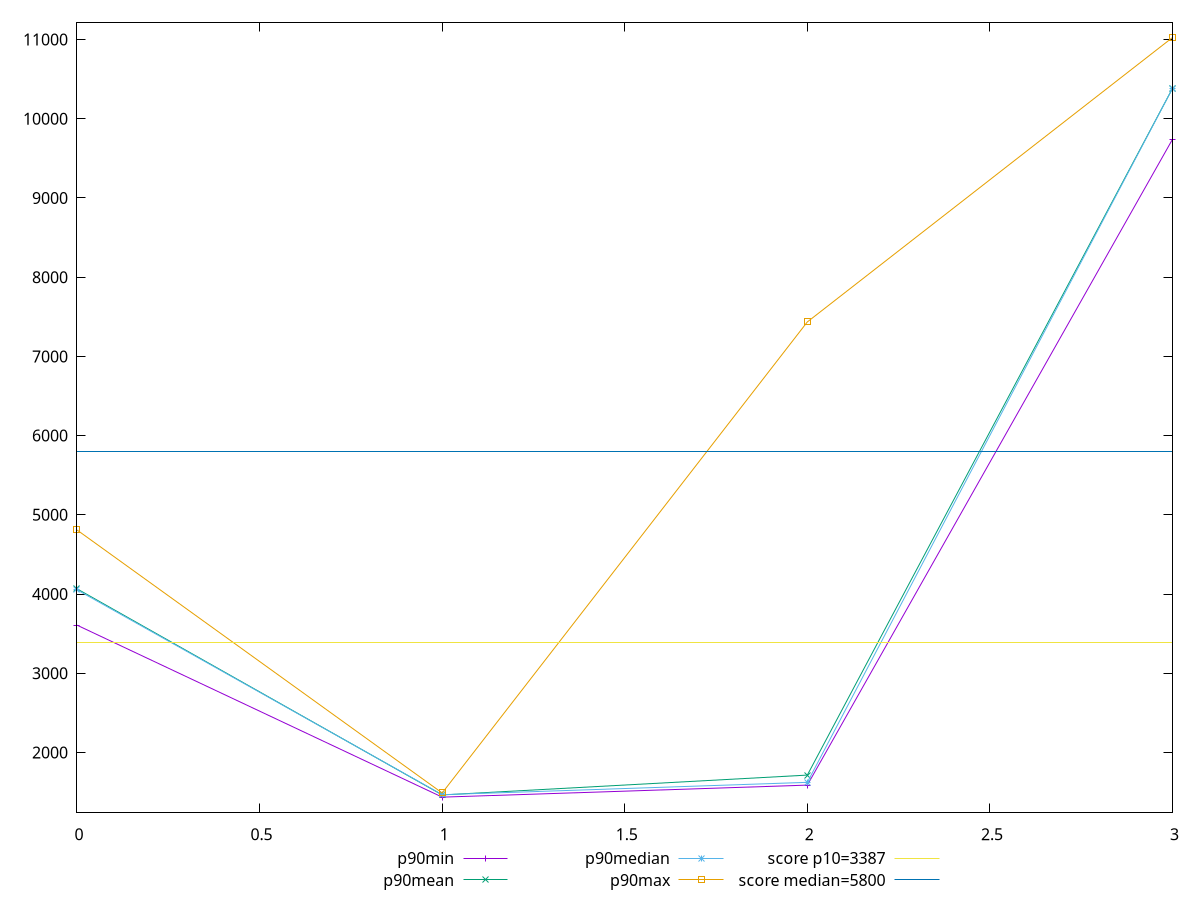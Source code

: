 reset

$p90Min <<EOF
0 3607.937913718059
1 1437.5549999999998
2 1589.4324
3 9739.36698962195
EOF

$p90Mean <<EOF
0 4066.9157846582207
1 1465.6254414893613
2 1715.9684261078658
3 10381.821550466515
EOF

$p90Median <<EOF
0 4054.0697364117104
1 1468.7759999999998
2 1624.5852
3 10381.821550466515
EOF

$p90Max <<EOF
0 4809.103572940263
1 1490.3613
2 7434.815632260516
3 11024.27611131108
EOF

set key outside below
set xrange [0:3]
set yrange [1245.8205777737783:11216.010533537301]
set trange [1245.8205777737783:11216.010533537301]
set terminal svg size 640, 560 enhanced background rgb 'white'
set output "reports/report_00031_2021-02-24T23-18-18.084Z/speed-index/progression/value.svg"

plot $p90Min title "p90min" with linespoints, \
     $p90Mean title "p90mean" with linespoints, \
     $p90Median title "p90median" with linespoints, \
     $p90Max title "p90max" with linespoints, \
     3387 title "score p10=3387", \
     5800 title "score median=5800"

reset
